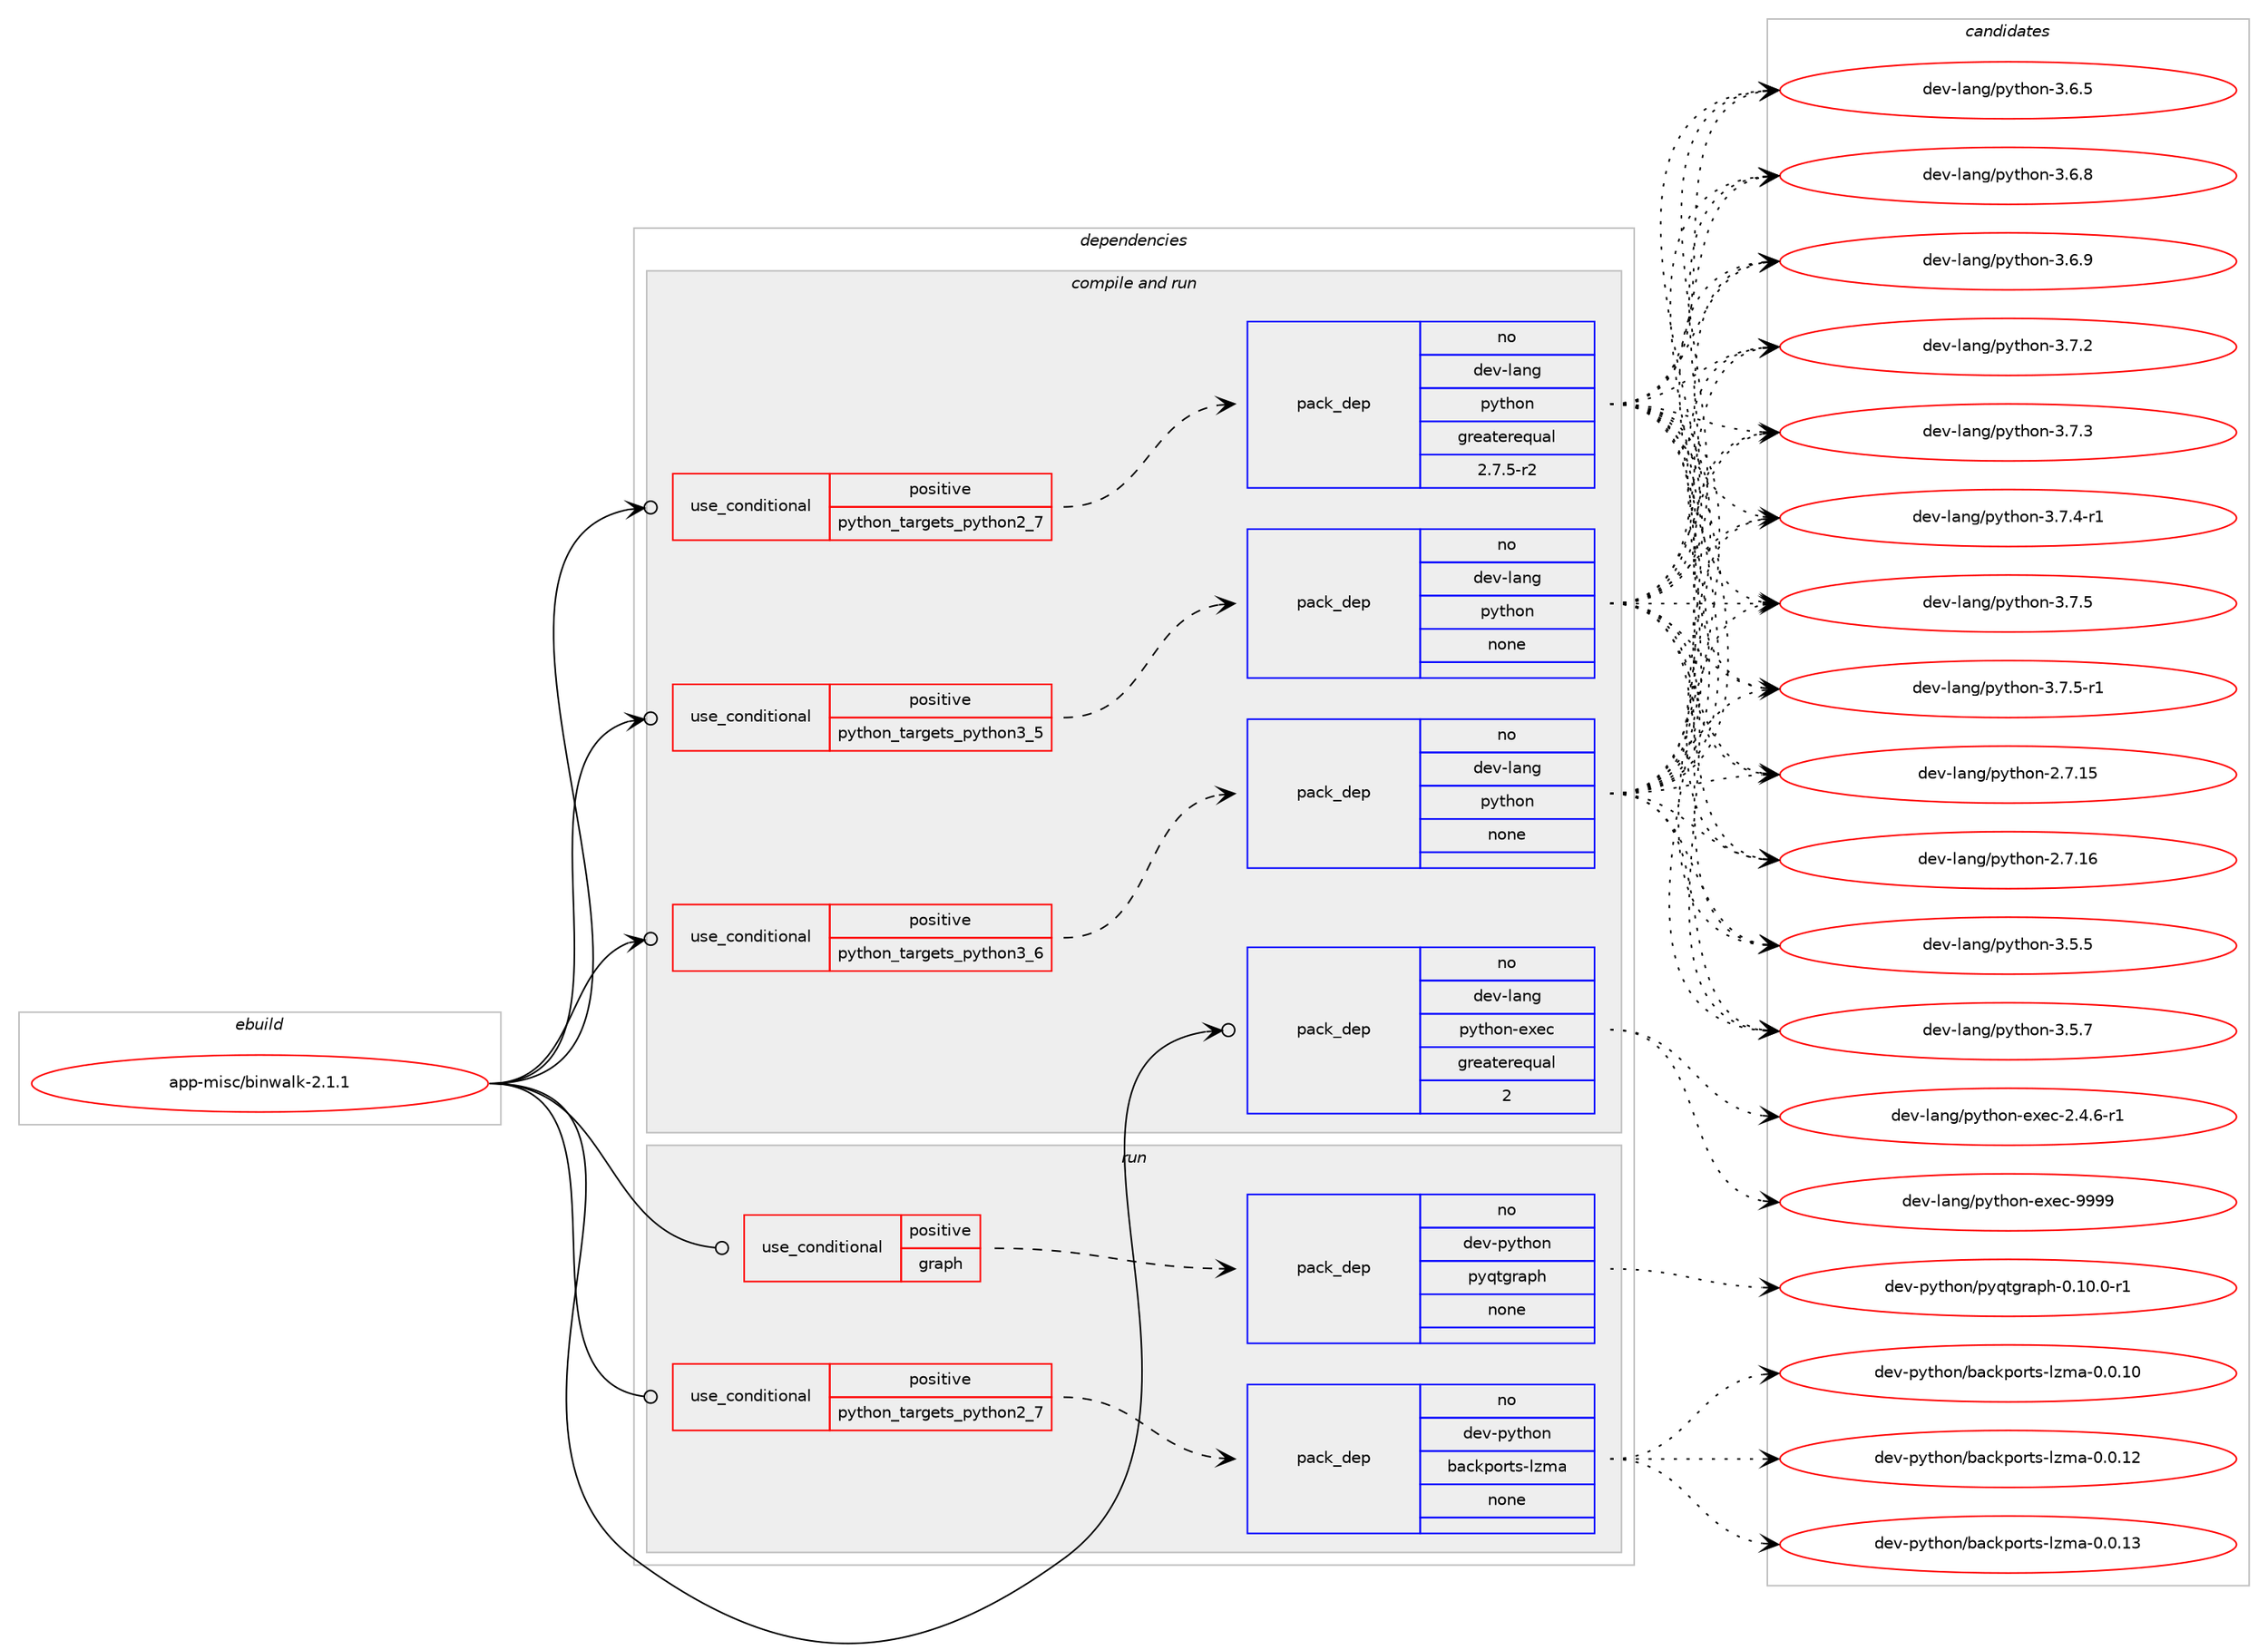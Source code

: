 digraph prolog {

# *************
# Graph options
# *************

newrank=true;
concentrate=true;
compound=true;
graph [rankdir=LR,fontname=Helvetica,fontsize=10,ranksep=1.5];#, ranksep=2.5, nodesep=0.2];
edge  [arrowhead=vee];
node  [fontname=Helvetica,fontsize=10];

# **********
# The ebuild
# **********

subgraph cluster_leftcol {
color=gray;
rank=same;
label=<<i>ebuild</i>>;
id [label="app-misc/binwalk-2.1.1", color=red, width=4, href="../app-misc/binwalk-2.1.1.svg"];
}

# ****************
# The dependencies
# ****************

subgraph cluster_midcol {
color=gray;
label=<<i>dependencies</i>>;
subgraph cluster_compile {
fillcolor="#eeeeee";
style=filled;
label=<<i>compile</i>>;
}
subgraph cluster_compileandrun {
fillcolor="#eeeeee";
style=filled;
label=<<i>compile and run</i>>;
subgraph cond118891 {
dependency497767 [label=<<TABLE BORDER="0" CELLBORDER="1" CELLSPACING="0" CELLPADDING="4"><TR><TD ROWSPAN="3" CELLPADDING="10">use_conditional</TD></TR><TR><TD>positive</TD></TR><TR><TD>python_targets_python2_7</TD></TR></TABLE>>, shape=none, color=red];
subgraph pack369894 {
dependency497768 [label=<<TABLE BORDER="0" CELLBORDER="1" CELLSPACING="0" CELLPADDING="4" WIDTH="220"><TR><TD ROWSPAN="6" CELLPADDING="30">pack_dep</TD></TR><TR><TD WIDTH="110">no</TD></TR><TR><TD>dev-lang</TD></TR><TR><TD>python</TD></TR><TR><TD>greaterequal</TD></TR><TR><TD>2.7.5-r2</TD></TR></TABLE>>, shape=none, color=blue];
}
dependency497767:e -> dependency497768:w [weight=20,style="dashed",arrowhead="vee"];
}
id:e -> dependency497767:w [weight=20,style="solid",arrowhead="odotvee"];
subgraph cond118892 {
dependency497769 [label=<<TABLE BORDER="0" CELLBORDER="1" CELLSPACING="0" CELLPADDING="4"><TR><TD ROWSPAN="3" CELLPADDING="10">use_conditional</TD></TR><TR><TD>positive</TD></TR><TR><TD>python_targets_python3_5</TD></TR></TABLE>>, shape=none, color=red];
subgraph pack369895 {
dependency497770 [label=<<TABLE BORDER="0" CELLBORDER="1" CELLSPACING="0" CELLPADDING="4" WIDTH="220"><TR><TD ROWSPAN="6" CELLPADDING="30">pack_dep</TD></TR><TR><TD WIDTH="110">no</TD></TR><TR><TD>dev-lang</TD></TR><TR><TD>python</TD></TR><TR><TD>none</TD></TR><TR><TD></TD></TR></TABLE>>, shape=none, color=blue];
}
dependency497769:e -> dependency497770:w [weight=20,style="dashed",arrowhead="vee"];
}
id:e -> dependency497769:w [weight=20,style="solid",arrowhead="odotvee"];
subgraph cond118893 {
dependency497771 [label=<<TABLE BORDER="0" CELLBORDER="1" CELLSPACING="0" CELLPADDING="4"><TR><TD ROWSPAN="3" CELLPADDING="10">use_conditional</TD></TR><TR><TD>positive</TD></TR><TR><TD>python_targets_python3_6</TD></TR></TABLE>>, shape=none, color=red];
subgraph pack369896 {
dependency497772 [label=<<TABLE BORDER="0" CELLBORDER="1" CELLSPACING="0" CELLPADDING="4" WIDTH="220"><TR><TD ROWSPAN="6" CELLPADDING="30">pack_dep</TD></TR><TR><TD WIDTH="110">no</TD></TR><TR><TD>dev-lang</TD></TR><TR><TD>python</TD></TR><TR><TD>none</TD></TR><TR><TD></TD></TR></TABLE>>, shape=none, color=blue];
}
dependency497771:e -> dependency497772:w [weight=20,style="dashed",arrowhead="vee"];
}
id:e -> dependency497771:w [weight=20,style="solid",arrowhead="odotvee"];
subgraph pack369897 {
dependency497773 [label=<<TABLE BORDER="0" CELLBORDER="1" CELLSPACING="0" CELLPADDING="4" WIDTH="220"><TR><TD ROWSPAN="6" CELLPADDING="30">pack_dep</TD></TR><TR><TD WIDTH="110">no</TD></TR><TR><TD>dev-lang</TD></TR><TR><TD>python-exec</TD></TR><TR><TD>greaterequal</TD></TR><TR><TD>2</TD></TR></TABLE>>, shape=none, color=blue];
}
id:e -> dependency497773:w [weight=20,style="solid",arrowhead="odotvee"];
}
subgraph cluster_run {
fillcolor="#eeeeee";
style=filled;
label=<<i>run</i>>;
subgraph cond118894 {
dependency497774 [label=<<TABLE BORDER="0" CELLBORDER="1" CELLSPACING="0" CELLPADDING="4"><TR><TD ROWSPAN="3" CELLPADDING="10">use_conditional</TD></TR><TR><TD>positive</TD></TR><TR><TD>graph</TD></TR></TABLE>>, shape=none, color=red];
subgraph pack369898 {
dependency497775 [label=<<TABLE BORDER="0" CELLBORDER="1" CELLSPACING="0" CELLPADDING="4" WIDTH="220"><TR><TD ROWSPAN="6" CELLPADDING="30">pack_dep</TD></TR><TR><TD WIDTH="110">no</TD></TR><TR><TD>dev-python</TD></TR><TR><TD>pyqtgraph</TD></TR><TR><TD>none</TD></TR><TR><TD></TD></TR></TABLE>>, shape=none, color=blue];
}
dependency497774:e -> dependency497775:w [weight=20,style="dashed",arrowhead="vee"];
}
id:e -> dependency497774:w [weight=20,style="solid",arrowhead="odot"];
subgraph cond118895 {
dependency497776 [label=<<TABLE BORDER="0" CELLBORDER="1" CELLSPACING="0" CELLPADDING="4"><TR><TD ROWSPAN="3" CELLPADDING="10">use_conditional</TD></TR><TR><TD>positive</TD></TR><TR><TD>python_targets_python2_7</TD></TR></TABLE>>, shape=none, color=red];
subgraph pack369899 {
dependency497777 [label=<<TABLE BORDER="0" CELLBORDER="1" CELLSPACING="0" CELLPADDING="4" WIDTH="220"><TR><TD ROWSPAN="6" CELLPADDING="30">pack_dep</TD></TR><TR><TD WIDTH="110">no</TD></TR><TR><TD>dev-python</TD></TR><TR><TD>backports-lzma</TD></TR><TR><TD>none</TD></TR><TR><TD></TD></TR></TABLE>>, shape=none, color=blue];
}
dependency497776:e -> dependency497777:w [weight=20,style="dashed",arrowhead="vee"];
}
id:e -> dependency497776:w [weight=20,style="solid",arrowhead="odot"];
}
}

# **************
# The candidates
# **************

subgraph cluster_choices {
rank=same;
color=gray;
label=<<i>candidates</i>>;

subgraph choice369894 {
color=black;
nodesep=1;
choice10010111845108971101034711212111610411111045504655464953 [label="dev-lang/python-2.7.15", color=red, width=4,href="../dev-lang/python-2.7.15.svg"];
choice10010111845108971101034711212111610411111045504655464954 [label="dev-lang/python-2.7.16", color=red, width=4,href="../dev-lang/python-2.7.16.svg"];
choice100101118451089711010347112121116104111110455146534653 [label="dev-lang/python-3.5.5", color=red, width=4,href="../dev-lang/python-3.5.5.svg"];
choice100101118451089711010347112121116104111110455146534655 [label="dev-lang/python-3.5.7", color=red, width=4,href="../dev-lang/python-3.5.7.svg"];
choice100101118451089711010347112121116104111110455146544653 [label="dev-lang/python-3.6.5", color=red, width=4,href="../dev-lang/python-3.6.5.svg"];
choice100101118451089711010347112121116104111110455146544656 [label="dev-lang/python-3.6.8", color=red, width=4,href="../dev-lang/python-3.6.8.svg"];
choice100101118451089711010347112121116104111110455146544657 [label="dev-lang/python-3.6.9", color=red, width=4,href="../dev-lang/python-3.6.9.svg"];
choice100101118451089711010347112121116104111110455146554650 [label="dev-lang/python-3.7.2", color=red, width=4,href="../dev-lang/python-3.7.2.svg"];
choice100101118451089711010347112121116104111110455146554651 [label="dev-lang/python-3.7.3", color=red, width=4,href="../dev-lang/python-3.7.3.svg"];
choice1001011184510897110103471121211161041111104551465546524511449 [label="dev-lang/python-3.7.4-r1", color=red, width=4,href="../dev-lang/python-3.7.4-r1.svg"];
choice100101118451089711010347112121116104111110455146554653 [label="dev-lang/python-3.7.5", color=red, width=4,href="../dev-lang/python-3.7.5.svg"];
choice1001011184510897110103471121211161041111104551465546534511449 [label="dev-lang/python-3.7.5-r1", color=red, width=4,href="../dev-lang/python-3.7.5-r1.svg"];
dependency497768:e -> choice10010111845108971101034711212111610411111045504655464953:w [style=dotted,weight="100"];
dependency497768:e -> choice10010111845108971101034711212111610411111045504655464954:w [style=dotted,weight="100"];
dependency497768:e -> choice100101118451089711010347112121116104111110455146534653:w [style=dotted,weight="100"];
dependency497768:e -> choice100101118451089711010347112121116104111110455146534655:w [style=dotted,weight="100"];
dependency497768:e -> choice100101118451089711010347112121116104111110455146544653:w [style=dotted,weight="100"];
dependency497768:e -> choice100101118451089711010347112121116104111110455146544656:w [style=dotted,weight="100"];
dependency497768:e -> choice100101118451089711010347112121116104111110455146544657:w [style=dotted,weight="100"];
dependency497768:e -> choice100101118451089711010347112121116104111110455146554650:w [style=dotted,weight="100"];
dependency497768:e -> choice100101118451089711010347112121116104111110455146554651:w [style=dotted,weight="100"];
dependency497768:e -> choice1001011184510897110103471121211161041111104551465546524511449:w [style=dotted,weight="100"];
dependency497768:e -> choice100101118451089711010347112121116104111110455146554653:w [style=dotted,weight="100"];
dependency497768:e -> choice1001011184510897110103471121211161041111104551465546534511449:w [style=dotted,weight="100"];
}
subgraph choice369895 {
color=black;
nodesep=1;
choice10010111845108971101034711212111610411111045504655464953 [label="dev-lang/python-2.7.15", color=red, width=4,href="../dev-lang/python-2.7.15.svg"];
choice10010111845108971101034711212111610411111045504655464954 [label="dev-lang/python-2.7.16", color=red, width=4,href="../dev-lang/python-2.7.16.svg"];
choice100101118451089711010347112121116104111110455146534653 [label="dev-lang/python-3.5.5", color=red, width=4,href="../dev-lang/python-3.5.5.svg"];
choice100101118451089711010347112121116104111110455146534655 [label="dev-lang/python-3.5.7", color=red, width=4,href="../dev-lang/python-3.5.7.svg"];
choice100101118451089711010347112121116104111110455146544653 [label="dev-lang/python-3.6.5", color=red, width=4,href="../dev-lang/python-3.6.5.svg"];
choice100101118451089711010347112121116104111110455146544656 [label="dev-lang/python-3.6.8", color=red, width=4,href="../dev-lang/python-3.6.8.svg"];
choice100101118451089711010347112121116104111110455146544657 [label="dev-lang/python-3.6.9", color=red, width=4,href="../dev-lang/python-3.6.9.svg"];
choice100101118451089711010347112121116104111110455146554650 [label="dev-lang/python-3.7.2", color=red, width=4,href="../dev-lang/python-3.7.2.svg"];
choice100101118451089711010347112121116104111110455146554651 [label="dev-lang/python-3.7.3", color=red, width=4,href="../dev-lang/python-3.7.3.svg"];
choice1001011184510897110103471121211161041111104551465546524511449 [label="dev-lang/python-3.7.4-r1", color=red, width=4,href="../dev-lang/python-3.7.4-r1.svg"];
choice100101118451089711010347112121116104111110455146554653 [label="dev-lang/python-3.7.5", color=red, width=4,href="../dev-lang/python-3.7.5.svg"];
choice1001011184510897110103471121211161041111104551465546534511449 [label="dev-lang/python-3.7.5-r1", color=red, width=4,href="../dev-lang/python-3.7.5-r1.svg"];
dependency497770:e -> choice10010111845108971101034711212111610411111045504655464953:w [style=dotted,weight="100"];
dependency497770:e -> choice10010111845108971101034711212111610411111045504655464954:w [style=dotted,weight="100"];
dependency497770:e -> choice100101118451089711010347112121116104111110455146534653:w [style=dotted,weight="100"];
dependency497770:e -> choice100101118451089711010347112121116104111110455146534655:w [style=dotted,weight="100"];
dependency497770:e -> choice100101118451089711010347112121116104111110455146544653:w [style=dotted,weight="100"];
dependency497770:e -> choice100101118451089711010347112121116104111110455146544656:w [style=dotted,weight="100"];
dependency497770:e -> choice100101118451089711010347112121116104111110455146544657:w [style=dotted,weight="100"];
dependency497770:e -> choice100101118451089711010347112121116104111110455146554650:w [style=dotted,weight="100"];
dependency497770:e -> choice100101118451089711010347112121116104111110455146554651:w [style=dotted,weight="100"];
dependency497770:e -> choice1001011184510897110103471121211161041111104551465546524511449:w [style=dotted,weight="100"];
dependency497770:e -> choice100101118451089711010347112121116104111110455146554653:w [style=dotted,weight="100"];
dependency497770:e -> choice1001011184510897110103471121211161041111104551465546534511449:w [style=dotted,weight="100"];
}
subgraph choice369896 {
color=black;
nodesep=1;
choice10010111845108971101034711212111610411111045504655464953 [label="dev-lang/python-2.7.15", color=red, width=4,href="../dev-lang/python-2.7.15.svg"];
choice10010111845108971101034711212111610411111045504655464954 [label="dev-lang/python-2.7.16", color=red, width=4,href="../dev-lang/python-2.7.16.svg"];
choice100101118451089711010347112121116104111110455146534653 [label="dev-lang/python-3.5.5", color=red, width=4,href="../dev-lang/python-3.5.5.svg"];
choice100101118451089711010347112121116104111110455146534655 [label="dev-lang/python-3.5.7", color=red, width=4,href="../dev-lang/python-3.5.7.svg"];
choice100101118451089711010347112121116104111110455146544653 [label="dev-lang/python-3.6.5", color=red, width=4,href="../dev-lang/python-3.6.5.svg"];
choice100101118451089711010347112121116104111110455146544656 [label="dev-lang/python-3.6.8", color=red, width=4,href="../dev-lang/python-3.6.8.svg"];
choice100101118451089711010347112121116104111110455146544657 [label="dev-lang/python-3.6.9", color=red, width=4,href="../dev-lang/python-3.6.9.svg"];
choice100101118451089711010347112121116104111110455146554650 [label="dev-lang/python-3.7.2", color=red, width=4,href="../dev-lang/python-3.7.2.svg"];
choice100101118451089711010347112121116104111110455146554651 [label="dev-lang/python-3.7.3", color=red, width=4,href="../dev-lang/python-3.7.3.svg"];
choice1001011184510897110103471121211161041111104551465546524511449 [label="dev-lang/python-3.7.4-r1", color=red, width=4,href="../dev-lang/python-3.7.4-r1.svg"];
choice100101118451089711010347112121116104111110455146554653 [label="dev-lang/python-3.7.5", color=red, width=4,href="../dev-lang/python-3.7.5.svg"];
choice1001011184510897110103471121211161041111104551465546534511449 [label="dev-lang/python-3.7.5-r1", color=red, width=4,href="../dev-lang/python-3.7.5-r1.svg"];
dependency497772:e -> choice10010111845108971101034711212111610411111045504655464953:w [style=dotted,weight="100"];
dependency497772:e -> choice10010111845108971101034711212111610411111045504655464954:w [style=dotted,weight="100"];
dependency497772:e -> choice100101118451089711010347112121116104111110455146534653:w [style=dotted,weight="100"];
dependency497772:e -> choice100101118451089711010347112121116104111110455146534655:w [style=dotted,weight="100"];
dependency497772:e -> choice100101118451089711010347112121116104111110455146544653:w [style=dotted,weight="100"];
dependency497772:e -> choice100101118451089711010347112121116104111110455146544656:w [style=dotted,weight="100"];
dependency497772:e -> choice100101118451089711010347112121116104111110455146544657:w [style=dotted,weight="100"];
dependency497772:e -> choice100101118451089711010347112121116104111110455146554650:w [style=dotted,weight="100"];
dependency497772:e -> choice100101118451089711010347112121116104111110455146554651:w [style=dotted,weight="100"];
dependency497772:e -> choice1001011184510897110103471121211161041111104551465546524511449:w [style=dotted,weight="100"];
dependency497772:e -> choice100101118451089711010347112121116104111110455146554653:w [style=dotted,weight="100"];
dependency497772:e -> choice1001011184510897110103471121211161041111104551465546534511449:w [style=dotted,weight="100"];
}
subgraph choice369897 {
color=black;
nodesep=1;
choice10010111845108971101034711212111610411111045101120101994550465246544511449 [label="dev-lang/python-exec-2.4.6-r1", color=red, width=4,href="../dev-lang/python-exec-2.4.6-r1.svg"];
choice10010111845108971101034711212111610411111045101120101994557575757 [label="dev-lang/python-exec-9999", color=red, width=4,href="../dev-lang/python-exec-9999.svg"];
dependency497773:e -> choice10010111845108971101034711212111610411111045101120101994550465246544511449:w [style=dotted,weight="100"];
dependency497773:e -> choice10010111845108971101034711212111610411111045101120101994557575757:w [style=dotted,weight="100"];
}
subgraph choice369898 {
color=black;
nodesep=1;
choice100101118451121211161041111104711212111311610311497112104454846494846484511449 [label="dev-python/pyqtgraph-0.10.0-r1", color=red, width=4,href="../dev-python/pyqtgraph-0.10.0-r1.svg"];
dependency497775:e -> choice100101118451121211161041111104711212111311610311497112104454846494846484511449:w [style=dotted,weight="100"];
}
subgraph choice369899 {
color=black;
nodesep=1;
choice1001011184511212111610411111047989799107112111114116115451081221099745484648464948 [label="dev-python/backports-lzma-0.0.10", color=red, width=4,href="../dev-python/backports-lzma-0.0.10.svg"];
choice1001011184511212111610411111047989799107112111114116115451081221099745484648464950 [label="dev-python/backports-lzma-0.0.12", color=red, width=4,href="../dev-python/backports-lzma-0.0.12.svg"];
choice1001011184511212111610411111047989799107112111114116115451081221099745484648464951 [label="dev-python/backports-lzma-0.0.13", color=red, width=4,href="../dev-python/backports-lzma-0.0.13.svg"];
dependency497777:e -> choice1001011184511212111610411111047989799107112111114116115451081221099745484648464948:w [style=dotted,weight="100"];
dependency497777:e -> choice1001011184511212111610411111047989799107112111114116115451081221099745484648464950:w [style=dotted,weight="100"];
dependency497777:e -> choice1001011184511212111610411111047989799107112111114116115451081221099745484648464951:w [style=dotted,weight="100"];
}
}

}
